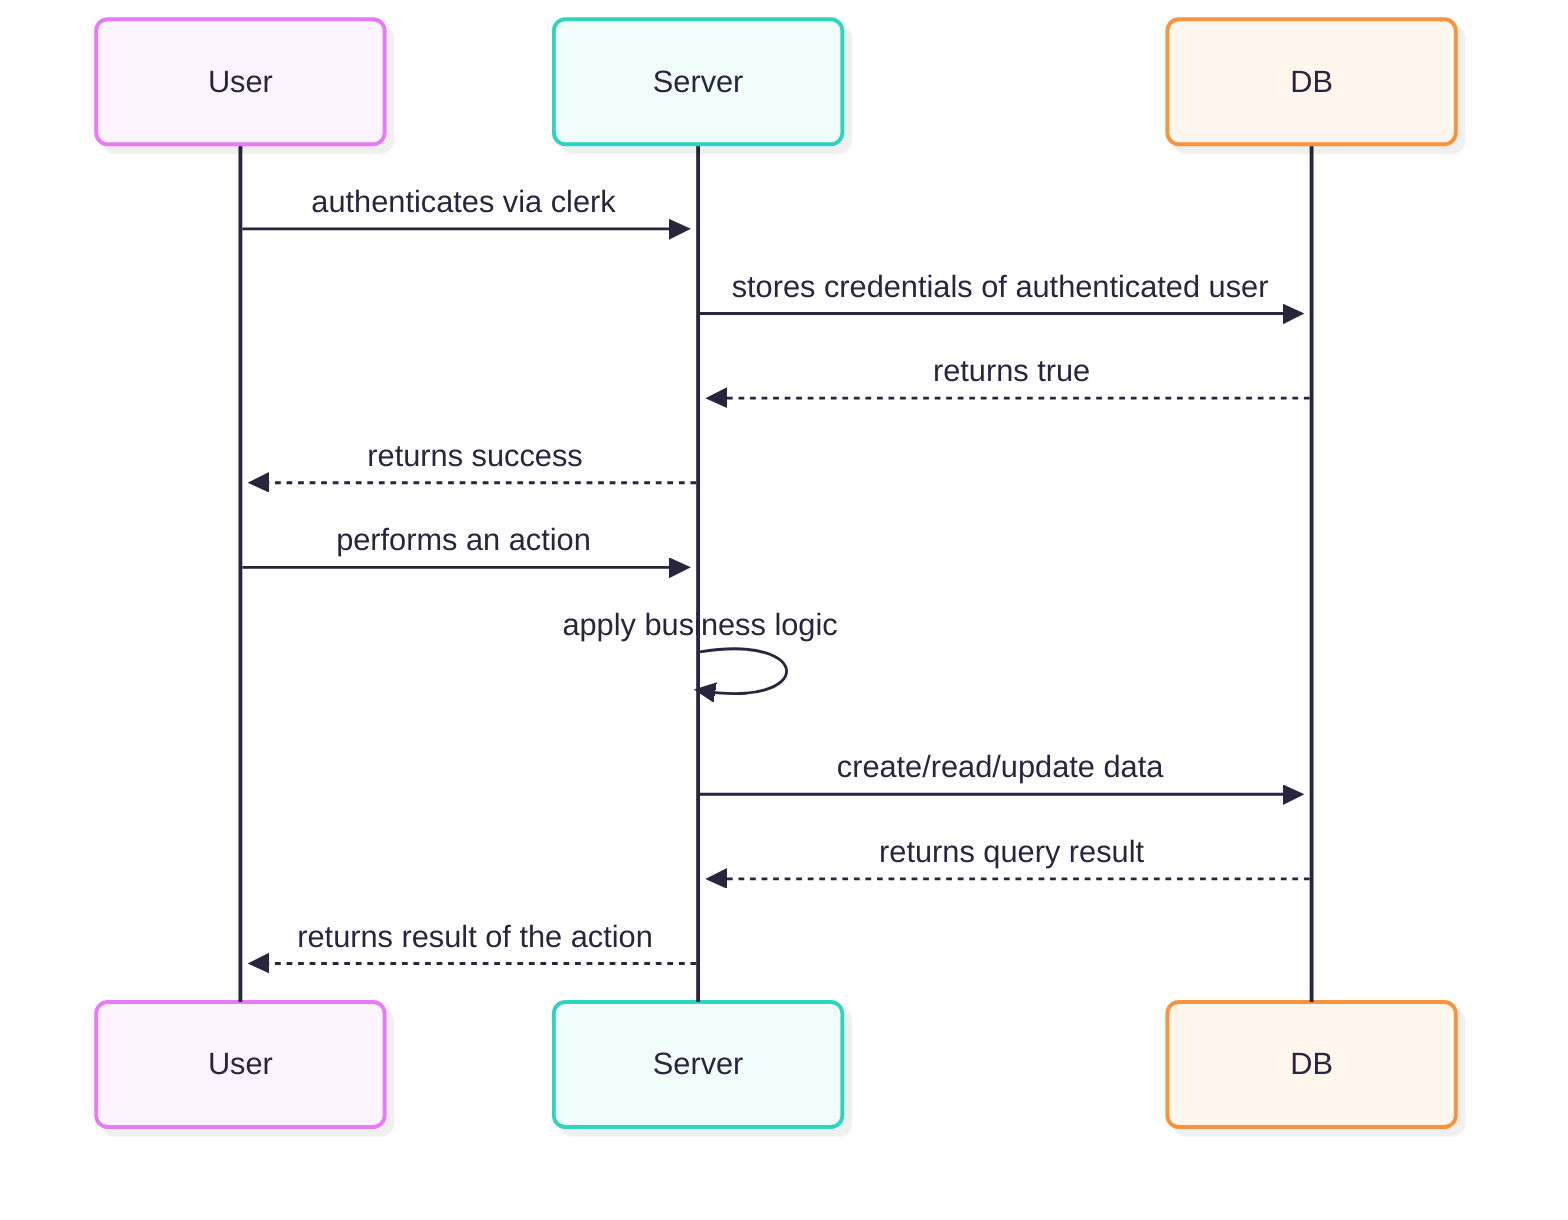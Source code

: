 ---
config:
  theme: redux-color
  look: neo
---
sequenceDiagram
    participant User 
    participant Server
    participant DB 
    
    %% --- 1. User Authentication --- %%
    User->>Server: authenticates via clerk
    Server->>DB: stores credentials of authenticated user
    DB-->>Server: returns true
    Server-->>User: returns success


    %% --- 2. Core Application Action (e.g., creating an expense) --- %%
    User->>Server: performs an action 
    Server->>Server: apply business logic 
    Server->>DB: create/read/update data
    DB-->>Server: returns query result
    Server-->>User: returns result of the action
